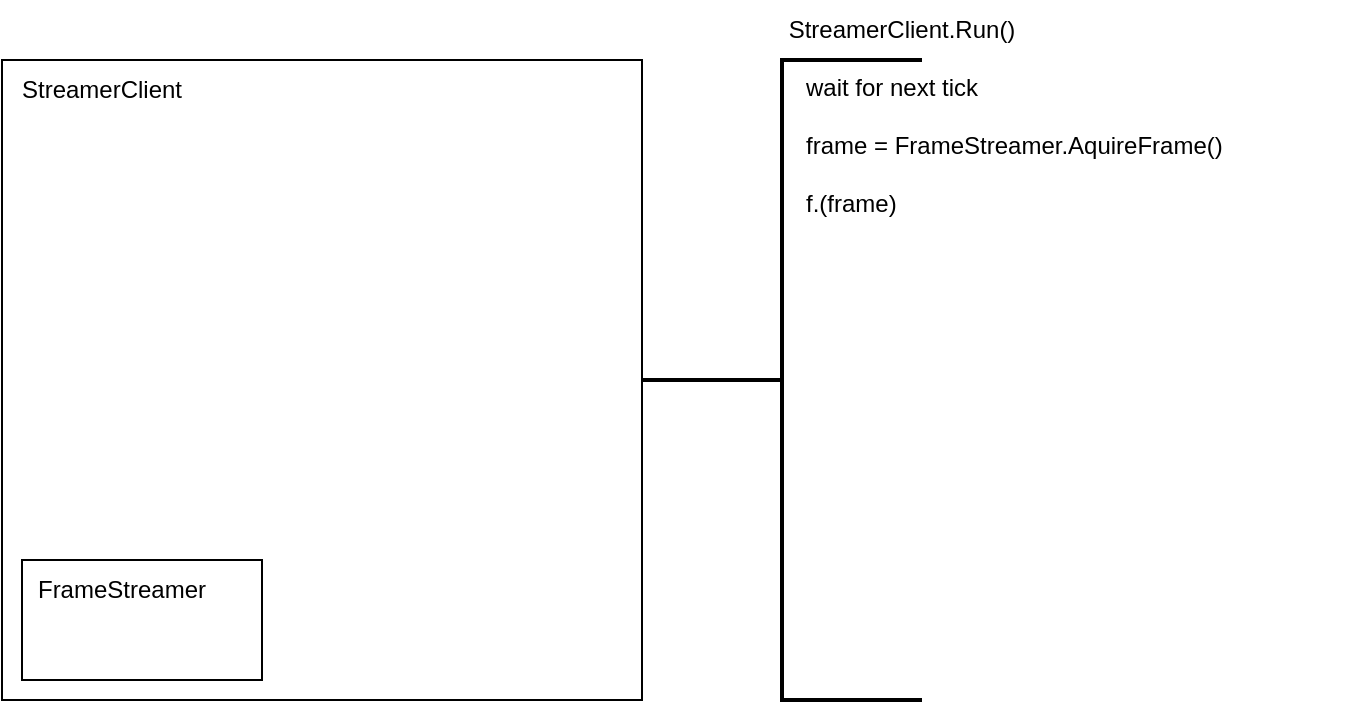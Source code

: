 <mxfile version="20.8.12" type="github">
  <diagram name="Sida-1" id="H7tdTh3hRMyLAOaPEw9A">
    <mxGraphModel dx="1434" dy="756" grid="1" gridSize="10" guides="1" tooltips="1" connect="1" arrows="1" fold="1" page="1" pageScale="1" pageWidth="827" pageHeight="1169" math="0" shadow="0">
      <root>
        <mxCell id="0" />
        <mxCell id="1" parent="0" />
        <mxCell id="fWThxuAS40hPB4rWZJrL-3" value="" style="whiteSpace=wrap;html=1;aspect=fixed;" vertex="1" parent="1">
          <mxGeometry x="170" y="230" width="320" height="320" as="geometry" />
        </mxCell>
        <mxCell id="fWThxuAS40hPB4rWZJrL-5" value="StreamerClient" style="text;html=1;strokeColor=none;fillColor=none;align=center;verticalAlign=middle;whiteSpace=wrap;rounded=0;" vertex="1" parent="1">
          <mxGeometry x="190" y="230" width="60" height="30" as="geometry" />
        </mxCell>
        <mxCell id="fWThxuAS40hPB4rWZJrL-7" value="" style="rounded=0;whiteSpace=wrap;html=1;" vertex="1" parent="1">
          <mxGeometry x="180" y="480" width="120" height="60" as="geometry" />
        </mxCell>
        <mxCell id="fWThxuAS40hPB4rWZJrL-6" value="FrameStreamer" style="text;html=1;strokeColor=none;fillColor=none;align=center;verticalAlign=middle;whiteSpace=wrap;rounded=0;" vertex="1" parent="1">
          <mxGeometry x="200" y="480" width="60" height="30" as="geometry" />
        </mxCell>
        <mxCell id="fWThxuAS40hPB4rWZJrL-10" value="" style="strokeWidth=2;html=1;shape=mxgraph.flowchart.annotation_2;align=left;labelPosition=right;pointerEvents=1;" vertex="1" parent="1">
          <mxGeometry x="490" y="230" width="140" height="320" as="geometry" />
        </mxCell>
        <mxCell id="fWThxuAS40hPB4rWZJrL-11" value="StreamerClient.Run()" style="text;html=1;strokeColor=none;fillColor=none;align=center;verticalAlign=middle;whiteSpace=wrap;rounded=0;" vertex="1" parent="1">
          <mxGeometry x="590" y="200" width="60" height="30" as="geometry" />
        </mxCell>
        <mxCell id="fWThxuAS40hPB4rWZJrL-12" value="wait for next tick&lt;br&gt;&lt;br&gt;frame = FrameStreamer.AquireFrame()&lt;br&gt;&lt;br&gt;f.(frame)&lt;br&gt;&lt;br&gt;" style="text;html=1;strokeColor=none;fillColor=none;align=left;verticalAlign=top;whiteSpace=wrap;rounded=0;" vertex="1" parent="1">
          <mxGeometry x="570" y="230" width="280" height="300" as="geometry" />
        </mxCell>
      </root>
    </mxGraphModel>
  </diagram>
</mxfile>
